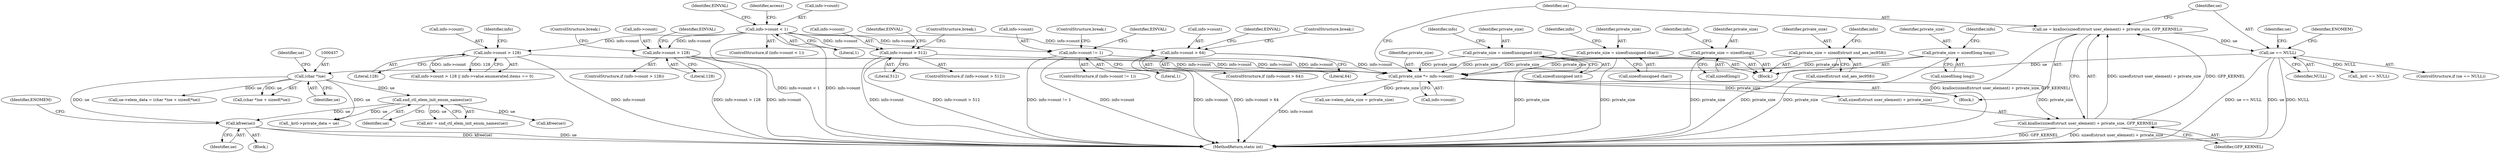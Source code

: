 digraph "0_linux_82262a46627bebb0febcc26664746c25cef08563@API" {
"1000489" [label="(Call,kfree(ue))"];
"1000458" [label="(Call,snd_ctl_elem_init_enum_names(ue))"];
"1000436" [label="(Call,(char *)ue)"];
"1000407" [label="(Call,ue == NULL)"];
"1000398" [label="(Call,ue = kzalloc(sizeof(struct user_element) + private_size, GFP_KERNEL))"];
"1000400" [label="(Call,kzalloc(sizeof(struct user_element) + private_size, GFP_KERNEL))"];
"1000393" [label="(Call,private_size *= info->count)"];
"1000325" [label="(Call,info->count > 64)"];
"1000131" [label="(Call,info->count < 1)"];
"1000310" [label="(Call,info->count > 128)"];
"1000341" [label="(Call,info->count > 128)"];
"1000365" [label="(Call,info->count > 512)"];
"1000380" [label="(Call,info->count != 1)"];
"1000375" [label="(Call,private_size = sizeof(struct snd_aes_iec958))"];
"1000335" [label="(Call,private_size = sizeof(unsigned int))"];
"1000360" [label="(Call,private_size = sizeof(unsigned char))"];
"1000305" [label="(Call,private_size = sizeof(long))"];
"1000320" [label="(Call,private_size = sizeof(long long))"];
"1000490" [label="(Identifier,ue)"];
"1000307" [label="(Call,sizeof(long))"];
"1000365" [label="(Call,info->count > 512)"];
"1000324" [label="(ControlStructure,if (info->count > 64))"];
"1000387" [label="(Identifier,EINVAL)"];
"1000401" [label="(Call,sizeof(struct user_element) + private_size)"];
"1000400" [label="(Call,kzalloc(sizeof(struct user_element) + private_size, GFP_KERNEL))"];
"1000327" [label="(Identifier,info)"];
"1000302" [label="(Block,)"];
"1000406" [label="(ControlStructure,if (ue == NULL))"];
"1000415" [label="(Identifier,ue)"];
"1000431" [label="(Call,ue->elem_data = (char *)ue + sizeof(*ue))"];
"1000335" [label="(Call,private_size = sizeof(unsigned int))"];
"1000336" [label="(Identifier,private_size)"];
"1000377" [label="(Call,sizeof(struct snd_aes_iec958))"];
"1000341" [label="(Call,info->count > 128)"];
"1000138" [label="(Identifier,EINVAL)"];
"1000326" [label="(Call,info->count)"];
"1000405" [label="(Identifier,GFP_KERNEL)"];
"1000314" [label="(Literal,128)"];
"1000321" [label="(Identifier,private_size)"];
"1000140" [label="(Identifier,access)"];
"1000382" [label="(Identifier,info)"];
"1000409" [label="(Identifier,NULL)"];
"1000320" [label="(Call,private_size = sizeof(long long))"];
"1000361" [label="(Identifier,private_size)"];
"1000372" [label="(Identifier,EINVAL)"];
"1000318" [label="(ControlStructure,break;)"];
"1000362" [label="(Call,sizeof(unsigned char))"];
"1000435" [label="(Call,(char *)ue + sizeof(*ue))"];
"1000375" [label="(Call,private_size = sizeof(struct snd_aes_iec958))"];
"1000306" [label="(Identifier,private_size)"];
"1000408" [label="(Identifier,ue)"];
"1000380" [label="(Call,info->count != 1)"];
"1000342" [label="(Call,info->count)"];
"1000311" [label="(Call,info->count)"];
"1000367" [label="(Identifier,info)"];
"1000360" [label="(Call,private_size = sizeof(unsigned char))"];
"1000337" [label="(Call,sizeof(unsigned int))"];
"1000546" [label="(MethodReturn,static int)"];
"1000384" [label="(Literal,1)"];
"1000376" [label="(Identifier,private_size)"];
"1000322" [label="(Call,sizeof(long long))"];
"1000309" [label="(ControlStructure,if (info->count > 128))"];
"1000399" [label="(Identifier,ue)"];
"1000489" [label="(Call,kfree(ue))"];
"1000436" [label="(Call,(char *)ue)"];
"1000458" [label="(Call,snd_ctl_elem_init_enum_names(ue))"];
"1000305" [label="(Call,private_size = sizeof(long))"];
"1000394" [label="(Identifier,private_size)"];
"1000364" [label="(ControlStructure,if (info->count > 512))"];
"1000481" [label="(Call,_kctl == NULL)"];
"1000412" [label="(Identifier,ENOMEM)"];
"1000332" [label="(Identifier,EINVAL)"];
"1000340" [label="(Call,info->count > 128 || info->value.enumerated.items == 0)"];
"1000373" [label="(ControlStructure,break;)"];
"1000438" [label="(Identifier,ue)"];
"1000343" [label="(Identifier,info)"];
"1000131" [label="(Call,info->count < 1)"];
"1000493" [label="(Identifier,ENOMEM)"];
"1000132" [label="(Call,info->count)"];
"1000104" [label="(Block,)"];
"1000398" [label="(Call,ue = kzalloc(sizeof(struct user_element) + private_size, GFP_KERNEL))"];
"1000381" [label="(Call,info->count)"];
"1000459" [label="(Identifier,ue)"];
"1000369" [label="(Literal,512)"];
"1000135" [label="(Literal,1)"];
"1000325" [label="(Call,info->count > 64)"];
"1000456" [label="(Call,err = snd_ctl_elem_init_enum_names(ue))"];
"1000130" [label="(ControlStructure,if (info->count < 1))"];
"1000312" [label="(Identifier,info)"];
"1000465" [label="(Call,kfree(ue))"];
"1000494" [label="(Call,_kctl->private_data = ue)"];
"1000317" [label="(Identifier,EINVAL)"];
"1000329" [label="(Literal,64)"];
"1000442" [label="(Call,ue->elem_data_size = private_size)"];
"1000393" [label="(Call,private_size *= info->count)"];
"1000388" [label="(ControlStructure,break;)"];
"1000441" [label="(Identifier,ue)"];
"1000395" [label="(Call,info->count)"];
"1000407" [label="(Call,ue == NULL)"];
"1000310" [label="(Call,info->count > 128)"];
"1000350" [label="(Identifier,info)"];
"1000379" [label="(ControlStructure,if (info->count != 1))"];
"1000484" [label="(Block,)"];
"1000345" [label="(Literal,128)"];
"1000333" [label="(ControlStructure,break;)"];
"1000366" [label="(Call,info->count)"];
"1000489" -> "1000484"  [label="AST: "];
"1000489" -> "1000490"  [label="CFG: "];
"1000490" -> "1000489"  [label="AST: "];
"1000493" -> "1000489"  [label="CFG: "];
"1000489" -> "1000546"  [label="DDG: kfree(ue)"];
"1000489" -> "1000546"  [label="DDG: ue"];
"1000458" -> "1000489"  [label="DDG: ue"];
"1000436" -> "1000489"  [label="DDG: ue"];
"1000458" -> "1000456"  [label="AST: "];
"1000458" -> "1000459"  [label="CFG: "];
"1000459" -> "1000458"  [label="AST: "];
"1000456" -> "1000458"  [label="CFG: "];
"1000458" -> "1000456"  [label="DDG: ue"];
"1000436" -> "1000458"  [label="DDG: ue"];
"1000458" -> "1000465"  [label="DDG: ue"];
"1000458" -> "1000494"  [label="DDG: ue"];
"1000436" -> "1000435"  [label="AST: "];
"1000436" -> "1000438"  [label="CFG: "];
"1000437" -> "1000436"  [label="AST: "];
"1000438" -> "1000436"  [label="AST: "];
"1000441" -> "1000436"  [label="CFG: "];
"1000436" -> "1000431"  [label="DDG: ue"];
"1000436" -> "1000435"  [label="DDG: ue"];
"1000407" -> "1000436"  [label="DDG: ue"];
"1000436" -> "1000494"  [label="DDG: ue"];
"1000407" -> "1000406"  [label="AST: "];
"1000407" -> "1000409"  [label="CFG: "];
"1000408" -> "1000407"  [label="AST: "];
"1000409" -> "1000407"  [label="AST: "];
"1000412" -> "1000407"  [label="CFG: "];
"1000415" -> "1000407"  [label="CFG: "];
"1000407" -> "1000546"  [label="DDG: NULL"];
"1000407" -> "1000546"  [label="DDG: ue == NULL"];
"1000407" -> "1000546"  [label="DDG: ue"];
"1000398" -> "1000407"  [label="DDG: ue"];
"1000407" -> "1000481"  [label="DDG: NULL"];
"1000398" -> "1000104"  [label="AST: "];
"1000398" -> "1000400"  [label="CFG: "];
"1000399" -> "1000398"  [label="AST: "];
"1000400" -> "1000398"  [label="AST: "];
"1000408" -> "1000398"  [label="CFG: "];
"1000398" -> "1000546"  [label="DDG: kzalloc(sizeof(struct user_element) + private_size, GFP_KERNEL)"];
"1000400" -> "1000398"  [label="DDG: sizeof(struct user_element) + private_size"];
"1000400" -> "1000398"  [label="DDG: GFP_KERNEL"];
"1000400" -> "1000405"  [label="CFG: "];
"1000401" -> "1000400"  [label="AST: "];
"1000405" -> "1000400"  [label="AST: "];
"1000400" -> "1000546"  [label="DDG: GFP_KERNEL"];
"1000400" -> "1000546"  [label="DDG: sizeof(struct user_element) + private_size"];
"1000393" -> "1000400"  [label="DDG: private_size"];
"1000393" -> "1000104"  [label="AST: "];
"1000393" -> "1000395"  [label="CFG: "];
"1000394" -> "1000393"  [label="AST: "];
"1000395" -> "1000393"  [label="AST: "];
"1000399" -> "1000393"  [label="CFG: "];
"1000393" -> "1000546"  [label="DDG: info->count"];
"1000325" -> "1000393"  [label="DDG: info->count"];
"1000310" -> "1000393"  [label="DDG: info->count"];
"1000341" -> "1000393"  [label="DDG: info->count"];
"1000365" -> "1000393"  [label="DDG: info->count"];
"1000380" -> "1000393"  [label="DDG: info->count"];
"1000375" -> "1000393"  [label="DDG: private_size"];
"1000335" -> "1000393"  [label="DDG: private_size"];
"1000360" -> "1000393"  [label="DDG: private_size"];
"1000305" -> "1000393"  [label="DDG: private_size"];
"1000320" -> "1000393"  [label="DDG: private_size"];
"1000393" -> "1000401"  [label="DDG: private_size"];
"1000393" -> "1000442"  [label="DDG: private_size"];
"1000325" -> "1000324"  [label="AST: "];
"1000325" -> "1000329"  [label="CFG: "];
"1000326" -> "1000325"  [label="AST: "];
"1000329" -> "1000325"  [label="AST: "];
"1000332" -> "1000325"  [label="CFG: "];
"1000333" -> "1000325"  [label="CFG: "];
"1000325" -> "1000546"  [label="DDG: info->count"];
"1000325" -> "1000546"  [label="DDG: info->count > 64"];
"1000131" -> "1000325"  [label="DDG: info->count"];
"1000131" -> "1000130"  [label="AST: "];
"1000131" -> "1000135"  [label="CFG: "];
"1000132" -> "1000131"  [label="AST: "];
"1000135" -> "1000131"  [label="AST: "];
"1000138" -> "1000131"  [label="CFG: "];
"1000140" -> "1000131"  [label="CFG: "];
"1000131" -> "1000546"  [label="DDG: info->count"];
"1000131" -> "1000546"  [label="DDG: info->count < 1"];
"1000131" -> "1000310"  [label="DDG: info->count"];
"1000131" -> "1000341"  [label="DDG: info->count"];
"1000131" -> "1000365"  [label="DDG: info->count"];
"1000131" -> "1000380"  [label="DDG: info->count"];
"1000310" -> "1000309"  [label="AST: "];
"1000310" -> "1000314"  [label="CFG: "];
"1000311" -> "1000310"  [label="AST: "];
"1000314" -> "1000310"  [label="AST: "];
"1000317" -> "1000310"  [label="CFG: "];
"1000318" -> "1000310"  [label="CFG: "];
"1000310" -> "1000546"  [label="DDG: info->count > 128"];
"1000310" -> "1000546"  [label="DDG: info->count"];
"1000341" -> "1000340"  [label="AST: "];
"1000341" -> "1000345"  [label="CFG: "];
"1000342" -> "1000341"  [label="AST: "];
"1000345" -> "1000341"  [label="AST: "];
"1000350" -> "1000341"  [label="CFG: "];
"1000340" -> "1000341"  [label="CFG: "];
"1000341" -> "1000546"  [label="DDG: info->count"];
"1000341" -> "1000340"  [label="DDG: info->count"];
"1000341" -> "1000340"  [label="DDG: 128"];
"1000365" -> "1000364"  [label="AST: "];
"1000365" -> "1000369"  [label="CFG: "];
"1000366" -> "1000365"  [label="AST: "];
"1000369" -> "1000365"  [label="AST: "];
"1000372" -> "1000365"  [label="CFG: "];
"1000373" -> "1000365"  [label="CFG: "];
"1000365" -> "1000546"  [label="DDG: info->count > 512"];
"1000365" -> "1000546"  [label="DDG: info->count"];
"1000380" -> "1000379"  [label="AST: "];
"1000380" -> "1000384"  [label="CFG: "];
"1000381" -> "1000380"  [label="AST: "];
"1000384" -> "1000380"  [label="AST: "];
"1000387" -> "1000380"  [label="CFG: "];
"1000388" -> "1000380"  [label="CFG: "];
"1000380" -> "1000546"  [label="DDG: info->count != 1"];
"1000380" -> "1000546"  [label="DDG: info->count"];
"1000375" -> "1000302"  [label="AST: "];
"1000375" -> "1000377"  [label="CFG: "];
"1000376" -> "1000375"  [label="AST: "];
"1000377" -> "1000375"  [label="AST: "];
"1000382" -> "1000375"  [label="CFG: "];
"1000375" -> "1000546"  [label="DDG: private_size"];
"1000335" -> "1000302"  [label="AST: "];
"1000335" -> "1000337"  [label="CFG: "];
"1000336" -> "1000335"  [label="AST: "];
"1000337" -> "1000335"  [label="AST: "];
"1000343" -> "1000335"  [label="CFG: "];
"1000335" -> "1000546"  [label="DDG: private_size"];
"1000360" -> "1000302"  [label="AST: "];
"1000360" -> "1000362"  [label="CFG: "];
"1000361" -> "1000360"  [label="AST: "];
"1000362" -> "1000360"  [label="AST: "];
"1000367" -> "1000360"  [label="CFG: "];
"1000360" -> "1000546"  [label="DDG: private_size"];
"1000305" -> "1000302"  [label="AST: "];
"1000305" -> "1000307"  [label="CFG: "];
"1000306" -> "1000305"  [label="AST: "];
"1000307" -> "1000305"  [label="AST: "];
"1000312" -> "1000305"  [label="CFG: "];
"1000305" -> "1000546"  [label="DDG: private_size"];
"1000320" -> "1000302"  [label="AST: "];
"1000320" -> "1000322"  [label="CFG: "];
"1000321" -> "1000320"  [label="AST: "];
"1000322" -> "1000320"  [label="AST: "];
"1000327" -> "1000320"  [label="CFG: "];
"1000320" -> "1000546"  [label="DDG: private_size"];
}
